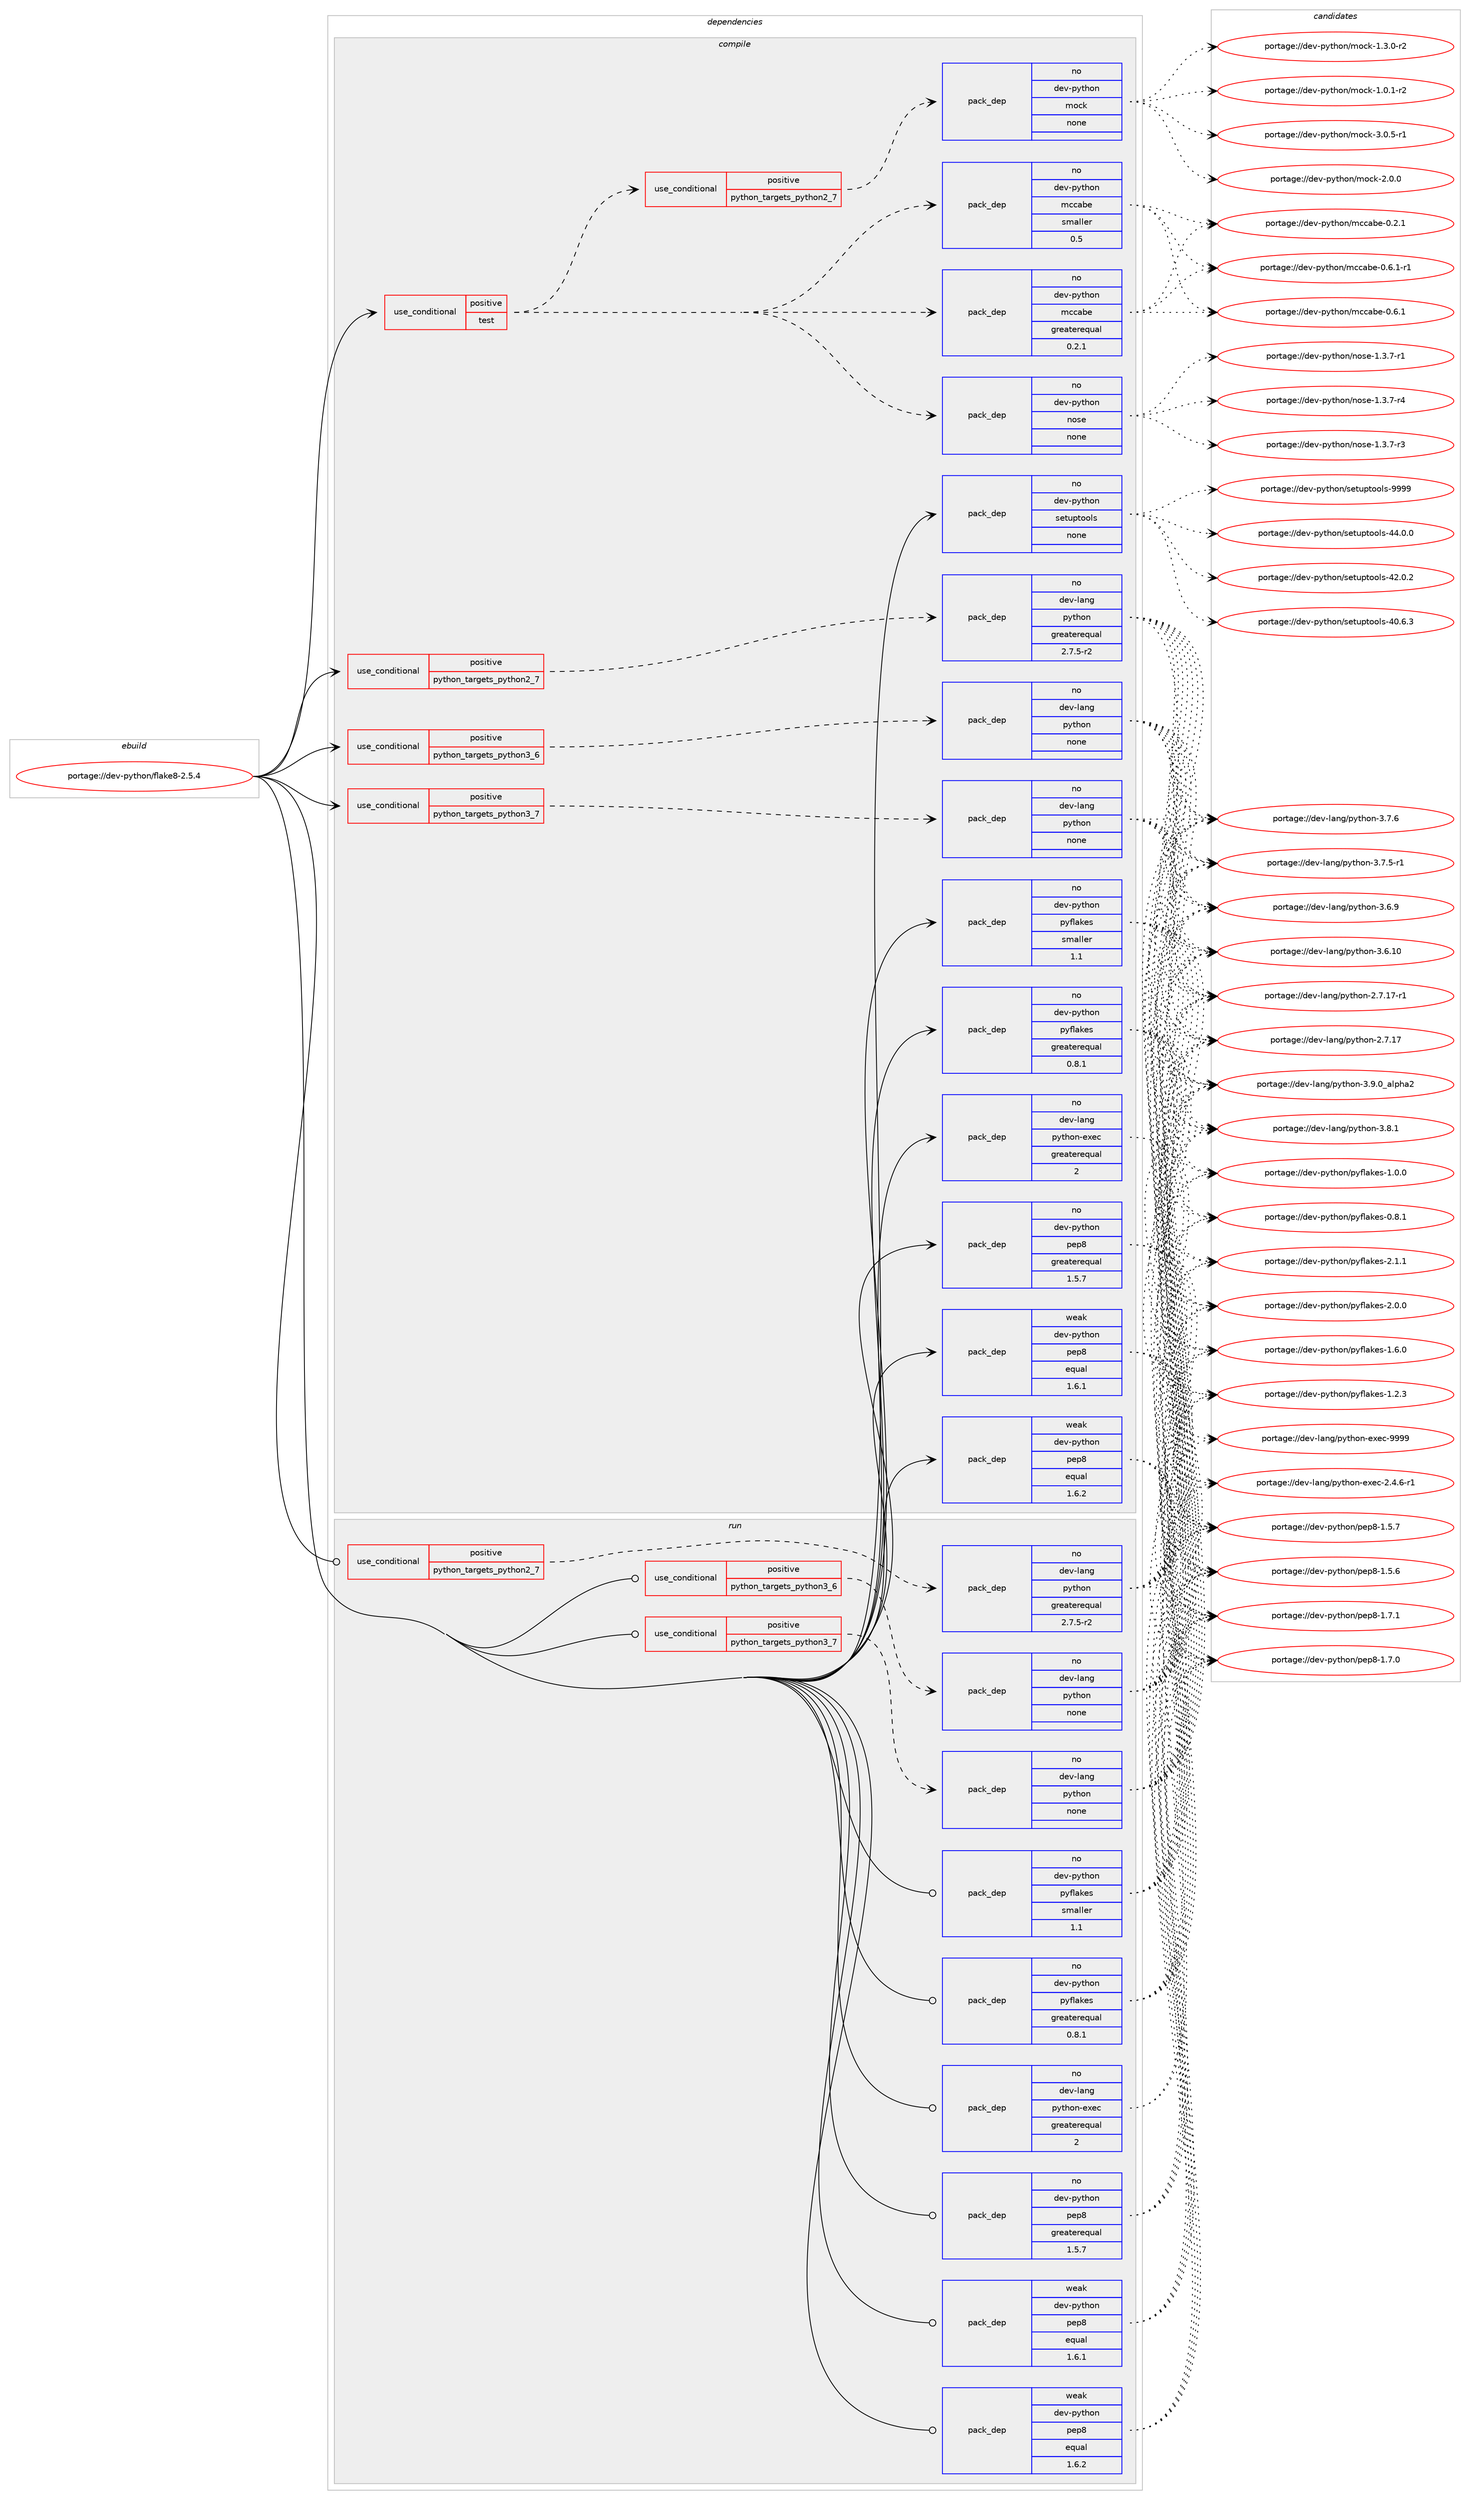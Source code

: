 digraph prolog {

# *************
# Graph options
# *************

newrank=true;
concentrate=true;
compound=true;
graph [rankdir=LR,fontname=Helvetica,fontsize=10,ranksep=1.5];#, ranksep=2.5, nodesep=0.2];
edge  [arrowhead=vee];
node  [fontname=Helvetica,fontsize=10];

# **********
# The ebuild
# **********

subgraph cluster_leftcol {
color=gray;
label=<<i>ebuild</i>>;
id [label="portage://dev-python/flake8-2.5.4", color=red, width=4, href="../dev-python/flake8-2.5.4.svg"];
}

# ****************
# The dependencies
# ****************

subgraph cluster_midcol {
color=gray;
label=<<i>dependencies</i>>;
subgraph cluster_compile {
fillcolor="#eeeeee";
style=filled;
label=<<i>compile</i>>;
subgraph cond116025 {
dependency461411 [label=<<TABLE BORDER="0" CELLBORDER="1" CELLSPACING="0" CELLPADDING="4"><TR><TD ROWSPAN="3" CELLPADDING="10">use_conditional</TD></TR><TR><TD>positive</TD></TR><TR><TD>python_targets_python2_7</TD></TR></TABLE>>, shape=none, color=red];
subgraph pack340396 {
dependency461412 [label=<<TABLE BORDER="0" CELLBORDER="1" CELLSPACING="0" CELLPADDING="4" WIDTH="220"><TR><TD ROWSPAN="6" CELLPADDING="30">pack_dep</TD></TR><TR><TD WIDTH="110">no</TD></TR><TR><TD>dev-lang</TD></TR><TR><TD>python</TD></TR><TR><TD>greaterequal</TD></TR><TR><TD>2.7.5-r2</TD></TR></TABLE>>, shape=none, color=blue];
}
dependency461411:e -> dependency461412:w [weight=20,style="dashed",arrowhead="vee"];
}
id:e -> dependency461411:w [weight=20,style="solid",arrowhead="vee"];
subgraph cond116026 {
dependency461413 [label=<<TABLE BORDER="0" CELLBORDER="1" CELLSPACING="0" CELLPADDING="4"><TR><TD ROWSPAN="3" CELLPADDING="10">use_conditional</TD></TR><TR><TD>positive</TD></TR><TR><TD>python_targets_python3_6</TD></TR></TABLE>>, shape=none, color=red];
subgraph pack340397 {
dependency461414 [label=<<TABLE BORDER="0" CELLBORDER="1" CELLSPACING="0" CELLPADDING="4" WIDTH="220"><TR><TD ROWSPAN="6" CELLPADDING="30">pack_dep</TD></TR><TR><TD WIDTH="110">no</TD></TR><TR><TD>dev-lang</TD></TR><TR><TD>python</TD></TR><TR><TD>none</TD></TR><TR><TD></TD></TR></TABLE>>, shape=none, color=blue];
}
dependency461413:e -> dependency461414:w [weight=20,style="dashed",arrowhead="vee"];
}
id:e -> dependency461413:w [weight=20,style="solid",arrowhead="vee"];
subgraph cond116027 {
dependency461415 [label=<<TABLE BORDER="0" CELLBORDER="1" CELLSPACING="0" CELLPADDING="4"><TR><TD ROWSPAN="3" CELLPADDING="10">use_conditional</TD></TR><TR><TD>positive</TD></TR><TR><TD>python_targets_python3_7</TD></TR></TABLE>>, shape=none, color=red];
subgraph pack340398 {
dependency461416 [label=<<TABLE BORDER="0" CELLBORDER="1" CELLSPACING="0" CELLPADDING="4" WIDTH="220"><TR><TD ROWSPAN="6" CELLPADDING="30">pack_dep</TD></TR><TR><TD WIDTH="110">no</TD></TR><TR><TD>dev-lang</TD></TR><TR><TD>python</TD></TR><TR><TD>none</TD></TR><TR><TD></TD></TR></TABLE>>, shape=none, color=blue];
}
dependency461415:e -> dependency461416:w [weight=20,style="dashed",arrowhead="vee"];
}
id:e -> dependency461415:w [weight=20,style="solid",arrowhead="vee"];
subgraph cond116028 {
dependency461417 [label=<<TABLE BORDER="0" CELLBORDER="1" CELLSPACING="0" CELLPADDING="4"><TR><TD ROWSPAN="3" CELLPADDING="10">use_conditional</TD></TR><TR><TD>positive</TD></TR><TR><TD>test</TD></TR></TABLE>>, shape=none, color=red];
subgraph pack340399 {
dependency461418 [label=<<TABLE BORDER="0" CELLBORDER="1" CELLSPACING="0" CELLPADDING="4" WIDTH="220"><TR><TD ROWSPAN="6" CELLPADDING="30">pack_dep</TD></TR><TR><TD WIDTH="110">no</TD></TR><TR><TD>dev-python</TD></TR><TR><TD>nose</TD></TR><TR><TD>none</TD></TR><TR><TD></TD></TR></TABLE>>, shape=none, color=blue];
}
dependency461417:e -> dependency461418:w [weight=20,style="dashed",arrowhead="vee"];
subgraph cond116029 {
dependency461419 [label=<<TABLE BORDER="0" CELLBORDER="1" CELLSPACING="0" CELLPADDING="4"><TR><TD ROWSPAN="3" CELLPADDING="10">use_conditional</TD></TR><TR><TD>positive</TD></TR><TR><TD>python_targets_python2_7</TD></TR></TABLE>>, shape=none, color=red];
subgraph pack340400 {
dependency461420 [label=<<TABLE BORDER="0" CELLBORDER="1" CELLSPACING="0" CELLPADDING="4" WIDTH="220"><TR><TD ROWSPAN="6" CELLPADDING="30">pack_dep</TD></TR><TR><TD WIDTH="110">no</TD></TR><TR><TD>dev-python</TD></TR><TR><TD>mock</TD></TR><TR><TD>none</TD></TR><TR><TD></TD></TR></TABLE>>, shape=none, color=blue];
}
dependency461419:e -> dependency461420:w [weight=20,style="dashed",arrowhead="vee"];
}
dependency461417:e -> dependency461419:w [weight=20,style="dashed",arrowhead="vee"];
subgraph pack340401 {
dependency461421 [label=<<TABLE BORDER="0" CELLBORDER="1" CELLSPACING="0" CELLPADDING="4" WIDTH="220"><TR><TD ROWSPAN="6" CELLPADDING="30">pack_dep</TD></TR><TR><TD WIDTH="110">no</TD></TR><TR><TD>dev-python</TD></TR><TR><TD>mccabe</TD></TR><TR><TD>greaterequal</TD></TR><TR><TD>0.2.1</TD></TR></TABLE>>, shape=none, color=blue];
}
dependency461417:e -> dependency461421:w [weight=20,style="dashed",arrowhead="vee"];
subgraph pack340402 {
dependency461422 [label=<<TABLE BORDER="0" CELLBORDER="1" CELLSPACING="0" CELLPADDING="4" WIDTH="220"><TR><TD ROWSPAN="6" CELLPADDING="30">pack_dep</TD></TR><TR><TD WIDTH="110">no</TD></TR><TR><TD>dev-python</TD></TR><TR><TD>mccabe</TD></TR><TR><TD>smaller</TD></TR><TR><TD>0.5</TD></TR></TABLE>>, shape=none, color=blue];
}
dependency461417:e -> dependency461422:w [weight=20,style="dashed",arrowhead="vee"];
}
id:e -> dependency461417:w [weight=20,style="solid",arrowhead="vee"];
subgraph pack340403 {
dependency461423 [label=<<TABLE BORDER="0" CELLBORDER="1" CELLSPACING="0" CELLPADDING="4" WIDTH="220"><TR><TD ROWSPAN="6" CELLPADDING="30">pack_dep</TD></TR><TR><TD WIDTH="110">no</TD></TR><TR><TD>dev-lang</TD></TR><TR><TD>python-exec</TD></TR><TR><TD>greaterequal</TD></TR><TR><TD>2</TD></TR></TABLE>>, shape=none, color=blue];
}
id:e -> dependency461423:w [weight=20,style="solid",arrowhead="vee"];
subgraph pack340404 {
dependency461424 [label=<<TABLE BORDER="0" CELLBORDER="1" CELLSPACING="0" CELLPADDING="4" WIDTH="220"><TR><TD ROWSPAN="6" CELLPADDING="30">pack_dep</TD></TR><TR><TD WIDTH="110">no</TD></TR><TR><TD>dev-python</TD></TR><TR><TD>pep8</TD></TR><TR><TD>greaterequal</TD></TR><TR><TD>1.5.7</TD></TR></TABLE>>, shape=none, color=blue];
}
id:e -> dependency461424:w [weight=20,style="solid",arrowhead="vee"];
subgraph pack340405 {
dependency461425 [label=<<TABLE BORDER="0" CELLBORDER="1" CELLSPACING="0" CELLPADDING="4" WIDTH="220"><TR><TD ROWSPAN="6" CELLPADDING="30">pack_dep</TD></TR><TR><TD WIDTH="110">no</TD></TR><TR><TD>dev-python</TD></TR><TR><TD>pyflakes</TD></TR><TR><TD>greaterequal</TD></TR><TR><TD>0.8.1</TD></TR></TABLE>>, shape=none, color=blue];
}
id:e -> dependency461425:w [weight=20,style="solid",arrowhead="vee"];
subgraph pack340406 {
dependency461426 [label=<<TABLE BORDER="0" CELLBORDER="1" CELLSPACING="0" CELLPADDING="4" WIDTH="220"><TR><TD ROWSPAN="6" CELLPADDING="30">pack_dep</TD></TR><TR><TD WIDTH="110">no</TD></TR><TR><TD>dev-python</TD></TR><TR><TD>pyflakes</TD></TR><TR><TD>smaller</TD></TR><TR><TD>1.1</TD></TR></TABLE>>, shape=none, color=blue];
}
id:e -> dependency461426:w [weight=20,style="solid",arrowhead="vee"];
subgraph pack340407 {
dependency461427 [label=<<TABLE BORDER="0" CELLBORDER="1" CELLSPACING="0" CELLPADDING="4" WIDTH="220"><TR><TD ROWSPAN="6" CELLPADDING="30">pack_dep</TD></TR><TR><TD WIDTH="110">no</TD></TR><TR><TD>dev-python</TD></TR><TR><TD>setuptools</TD></TR><TR><TD>none</TD></TR><TR><TD></TD></TR></TABLE>>, shape=none, color=blue];
}
id:e -> dependency461427:w [weight=20,style="solid",arrowhead="vee"];
subgraph pack340408 {
dependency461428 [label=<<TABLE BORDER="0" CELLBORDER="1" CELLSPACING="0" CELLPADDING="4" WIDTH="220"><TR><TD ROWSPAN="6" CELLPADDING="30">pack_dep</TD></TR><TR><TD WIDTH="110">weak</TD></TR><TR><TD>dev-python</TD></TR><TR><TD>pep8</TD></TR><TR><TD>equal</TD></TR><TR><TD>1.6.1</TD></TR></TABLE>>, shape=none, color=blue];
}
id:e -> dependency461428:w [weight=20,style="solid",arrowhead="vee"];
subgraph pack340409 {
dependency461429 [label=<<TABLE BORDER="0" CELLBORDER="1" CELLSPACING="0" CELLPADDING="4" WIDTH="220"><TR><TD ROWSPAN="6" CELLPADDING="30">pack_dep</TD></TR><TR><TD WIDTH="110">weak</TD></TR><TR><TD>dev-python</TD></TR><TR><TD>pep8</TD></TR><TR><TD>equal</TD></TR><TR><TD>1.6.2</TD></TR></TABLE>>, shape=none, color=blue];
}
id:e -> dependency461429:w [weight=20,style="solid",arrowhead="vee"];
}
subgraph cluster_compileandrun {
fillcolor="#eeeeee";
style=filled;
label=<<i>compile and run</i>>;
}
subgraph cluster_run {
fillcolor="#eeeeee";
style=filled;
label=<<i>run</i>>;
subgraph cond116030 {
dependency461430 [label=<<TABLE BORDER="0" CELLBORDER="1" CELLSPACING="0" CELLPADDING="4"><TR><TD ROWSPAN="3" CELLPADDING="10">use_conditional</TD></TR><TR><TD>positive</TD></TR><TR><TD>python_targets_python2_7</TD></TR></TABLE>>, shape=none, color=red];
subgraph pack340410 {
dependency461431 [label=<<TABLE BORDER="0" CELLBORDER="1" CELLSPACING="0" CELLPADDING="4" WIDTH="220"><TR><TD ROWSPAN="6" CELLPADDING="30">pack_dep</TD></TR><TR><TD WIDTH="110">no</TD></TR><TR><TD>dev-lang</TD></TR><TR><TD>python</TD></TR><TR><TD>greaterequal</TD></TR><TR><TD>2.7.5-r2</TD></TR></TABLE>>, shape=none, color=blue];
}
dependency461430:e -> dependency461431:w [weight=20,style="dashed",arrowhead="vee"];
}
id:e -> dependency461430:w [weight=20,style="solid",arrowhead="odot"];
subgraph cond116031 {
dependency461432 [label=<<TABLE BORDER="0" CELLBORDER="1" CELLSPACING="0" CELLPADDING="4"><TR><TD ROWSPAN="3" CELLPADDING="10">use_conditional</TD></TR><TR><TD>positive</TD></TR><TR><TD>python_targets_python3_6</TD></TR></TABLE>>, shape=none, color=red];
subgraph pack340411 {
dependency461433 [label=<<TABLE BORDER="0" CELLBORDER="1" CELLSPACING="0" CELLPADDING="4" WIDTH="220"><TR><TD ROWSPAN="6" CELLPADDING="30">pack_dep</TD></TR><TR><TD WIDTH="110">no</TD></TR><TR><TD>dev-lang</TD></TR><TR><TD>python</TD></TR><TR><TD>none</TD></TR><TR><TD></TD></TR></TABLE>>, shape=none, color=blue];
}
dependency461432:e -> dependency461433:w [weight=20,style="dashed",arrowhead="vee"];
}
id:e -> dependency461432:w [weight=20,style="solid",arrowhead="odot"];
subgraph cond116032 {
dependency461434 [label=<<TABLE BORDER="0" CELLBORDER="1" CELLSPACING="0" CELLPADDING="4"><TR><TD ROWSPAN="3" CELLPADDING="10">use_conditional</TD></TR><TR><TD>positive</TD></TR><TR><TD>python_targets_python3_7</TD></TR></TABLE>>, shape=none, color=red];
subgraph pack340412 {
dependency461435 [label=<<TABLE BORDER="0" CELLBORDER="1" CELLSPACING="0" CELLPADDING="4" WIDTH="220"><TR><TD ROWSPAN="6" CELLPADDING="30">pack_dep</TD></TR><TR><TD WIDTH="110">no</TD></TR><TR><TD>dev-lang</TD></TR><TR><TD>python</TD></TR><TR><TD>none</TD></TR><TR><TD></TD></TR></TABLE>>, shape=none, color=blue];
}
dependency461434:e -> dependency461435:w [weight=20,style="dashed",arrowhead="vee"];
}
id:e -> dependency461434:w [weight=20,style="solid",arrowhead="odot"];
subgraph pack340413 {
dependency461436 [label=<<TABLE BORDER="0" CELLBORDER="1" CELLSPACING="0" CELLPADDING="4" WIDTH="220"><TR><TD ROWSPAN="6" CELLPADDING="30">pack_dep</TD></TR><TR><TD WIDTH="110">no</TD></TR><TR><TD>dev-lang</TD></TR><TR><TD>python-exec</TD></TR><TR><TD>greaterequal</TD></TR><TR><TD>2</TD></TR></TABLE>>, shape=none, color=blue];
}
id:e -> dependency461436:w [weight=20,style="solid",arrowhead="odot"];
subgraph pack340414 {
dependency461437 [label=<<TABLE BORDER="0" CELLBORDER="1" CELLSPACING="0" CELLPADDING="4" WIDTH="220"><TR><TD ROWSPAN="6" CELLPADDING="30">pack_dep</TD></TR><TR><TD WIDTH="110">no</TD></TR><TR><TD>dev-python</TD></TR><TR><TD>pep8</TD></TR><TR><TD>greaterequal</TD></TR><TR><TD>1.5.7</TD></TR></TABLE>>, shape=none, color=blue];
}
id:e -> dependency461437:w [weight=20,style="solid",arrowhead="odot"];
subgraph pack340415 {
dependency461438 [label=<<TABLE BORDER="0" CELLBORDER="1" CELLSPACING="0" CELLPADDING="4" WIDTH="220"><TR><TD ROWSPAN="6" CELLPADDING="30">pack_dep</TD></TR><TR><TD WIDTH="110">no</TD></TR><TR><TD>dev-python</TD></TR><TR><TD>pyflakes</TD></TR><TR><TD>greaterequal</TD></TR><TR><TD>0.8.1</TD></TR></TABLE>>, shape=none, color=blue];
}
id:e -> dependency461438:w [weight=20,style="solid",arrowhead="odot"];
subgraph pack340416 {
dependency461439 [label=<<TABLE BORDER="0" CELLBORDER="1" CELLSPACING="0" CELLPADDING="4" WIDTH="220"><TR><TD ROWSPAN="6" CELLPADDING="30">pack_dep</TD></TR><TR><TD WIDTH="110">no</TD></TR><TR><TD>dev-python</TD></TR><TR><TD>pyflakes</TD></TR><TR><TD>smaller</TD></TR><TR><TD>1.1</TD></TR></TABLE>>, shape=none, color=blue];
}
id:e -> dependency461439:w [weight=20,style="solid",arrowhead="odot"];
subgraph pack340417 {
dependency461440 [label=<<TABLE BORDER="0" CELLBORDER="1" CELLSPACING="0" CELLPADDING="4" WIDTH="220"><TR><TD ROWSPAN="6" CELLPADDING="30">pack_dep</TD></TR><TR><TD WIDTH="110">weak</TD></TR><TR><TD>dev-python</TD></TR><TR><TD>pep8</TD></TR><TR><TD>equal</TD></TR><TR><TD>1.6.1</TD></TR></TABLE>>, shape=none, color=blue];
}
id:e -> dependency461440:w [weight=20,style="solid",arrowhead="odot"];
subgraph pack340418 {
dependency461441 [label=<<TABLE BORDER="0" CELLBORDER="1" CELLSPACING="0" CELLPADDING="4" WIDTH="220"><TR><TD ROWSPAN="6" CELLPADDING="30">pack_dep</TD></TR><TR><TD WIDTH="110">weak</TD></TR><TR><TD>dev-python</TD></TR><TR><TD>pep8</TD></TR><TR><TD>equal</TD></TR><TR><TD>1.6.2</TD></TR></TABLE>>, shape=none, color=blue];
}
id:e -> dependency461441:w [weight=20,style="solid",arrowhead="odot"];
}
}

# **************
# The candidates
# **************

subgraph cluster_choices {
rank=same;
color=gray;
label=<<i>candidates</i>>;

subgraph choice340396 {
color=black;
nodesep=1;
choice10010111845108971101034711212111610411111045514657464895971081121049750 [label="portage://dev-lang/python-3.9.0_alpha2", color=red, width=4,href="../dev-lang/python-3.9.0_alpha2.svg"];
choice100101118451089711010347112121116104111110455146564649 [label="portage://dev-lang/python-3.8.1", color=red, width=4,href="../dev-lang/python-3.8.1.svg"];
choice100101118451089711010347112121116104111110455146554654 [label="portage://dev-lang/python-3.7.6", color=red, width=4,href="../dev-lang/python-3.7.6.svg"];
choice1001011184510897110103471121211161041111104551465546534511449 [label="portage://dev-lang/python-3.7.5-r1", color=red, width=4,href="../dev-lang/python-3.7.5-r1.svg"];
choice100101118451089711010347112121116104111110455146544657 [label="portage://dev-lang/python-3.6.9", color=red, width=4,href="../dev-lang/python-3.6.9.svg"];
choice10010111845108971101034711212111610411111045514654464948 [label="portage://dev-lang/python-3.6.10", color=red, width=4,href="../dev-lang/python-3.6.10.svg"];
choice100101118451089711010347112121116104111110455046554649554511449 [label="portage://dev-lang/python-2.7.17-r1", color=red, width=4,href="../dev-lang/python-2.7.17-r1.svg"];
choice10010111845108971101034711212111610411111045504655464955 [label="portage://dev-lang/python-2.7.17", color=red, width=4,href="../dev-lang/python-2.7.17.svg"];
dependency461412:e -> choice10010111845108971101034711212111610411111045514657464895971081121049750:w [style=dotted,weight="100"];
dependency461412:e -> choice100101118451089711010347112121116104111110455146564649:w [style=dotted,weight="100"];
dependency461412:e -> choice100101118451089711010347112121116104111110455146554654:w [style=dotted,weight="100"];
dependency461412:e -> choice1001011184510897110103471121211161041111104551465546534511449:w [style=dotted,weight="100"];
dependency461412:e -> choice100101118451089711010347112121116104111110455146544657:w [style=dotted,weight="100"];
dependency461412:e -> choice10010111845108971101034711212111610411111045514654464948:w [style=dotted,weight="100"];
dependency461412:e -> choice100101118451089711010347112121116104111110455046554649554511449:w [style=dotted,weight="100"];
dependency461412:e -> choice10010111845108971101034711212111610411111045504655464955:w [style=dotted,weight="100"];
}
subgraph choice340397 {
color=black;
nodesep=1;
choice10010111845108971101034711212111610411111045514657464895971081121049750 [label="portage://dev-lang/python-3.9.0_alpha2", color=red, width=4,href="../dev-lang/python-3.9.0_alpha2.svg"];
choice100101118451089711010347112121116104111110455146564649 [label="portage://dev-lang/python-3.8.1", color=red, width=4,href="../dev-lang/python-3.8.1.svg"];
choice100101118451089711010347112121116104111110455146554654 [label="portage://dev-lang/python-3.7.6", color=red, width=4,href="../dev-lang/python-3.7.6.svg"];
choice1001011184510897110103471121211161041111104551465546534511449 [label="portage://dev-lang/python-3.7.5-r1", color=red, width=4,href="../dev-lang/python-3.7.5-r1.svg"];
choice100101118451089711010347112121116104111110455146544657 [label="portage://dev-lang/python-3.6.9", color=red, width=4,href="../dev-lang/python-3.6.9.svg"];
choice10010111845108971101034711212111610411111045514654464948 [label="portage://dev-lang/python-3.6.10", color=red, width=4,href="../dev-lang/python-3.6.10.svg"];
choice100101118451089711010347112121116104111110455046554649554511449 [label="portage://dev-lang/python-2.7.17-r1", color=red, width=4,href="../dev-lang/python-2.7.17-r1.svg"];
choice10010111845108971101034711212111610411111045504655464955 [label="portage://dev-lang/python-2.7.17", color=red, width=4,href="../dev-lang/python-2.7.17.svg"];
dependency461414:e -> choice10010111845108971101034711212111610411111045514657464895971081121049750:w [style=dotted,weight="100"];
dependency461414:e -> choice100101118451089711010347112121116104111110455146564649:w [style=dotted,weight="100"];
dependency461414:e -> choice100101118451089711010347112121116104111110455146554654:w [style=dotted,weight="100"];
dependency461414:e -> choice1001011184510897110103471121211161041111104551465546534511449:w [style=dotted,weight="100"];
dependency461414:e -> choice100101118451089711010347112121116104111110455146544657:w [style=dotted,weight="100"];
dependency461414:e -> choice10010111845108971101034711212111610411111045514654464948:w [style=dotted,weight="100"];
dependency461414:e -> choice100101118451089711010347112121116104111110455046554649554511449:w [style=dotted,weight="100"];
dependency461414:e -> choice10010111845108971101034711212111610411111045504655464955:w [style=dotted,weight="100"];
}
subgraph choice340398 {
color=black;
nodesep=1;
choice10010111845108971101034711212111610411111045514657464895971081121049750 [label="portage://dev-lang/python-3.9.0_alpha2", color=red, width=4,href="../dev-lang/python-3.9.0_alpha2.svg"];
choice100101118451089711010347112121116104111110455146564649 [label="portage://dev-lang/python-3.8.1", color=red, width=4,href="../dev-lang/python-3.8.1.svg"];
choice100101118451089711010347112121116104111110455146554654 [label="portage://dev-lang/python-3.7.6", color=red, width=4,href="../dev-lang/python-3.7.6.svg"];
choice1001011184510897110103471121211161041111104551465546534511449 [label="portage://dev-lang/python-3.7.5-r1", color=red, width=4,href="../dev-lang/python-3.7.5-r1.svg"];
choice100101118451089711010347112121116104111110455146544657 [label="portage://dev-lang/python-3.6.9", color=red, width=4,href="../dev-lang/python-3.6.9.svg"];
choice10010111845108971101034711212111610411111045514654464948 [label="portage://dev-lang/python-3.6.10", color=red, width=4,href="../dev-lang/python-3.6.10.svg"];
choice100101118451089711010347112121116104111110455046554649554511449 [label="portage://dev-lang/python-2.7.17-r1", color=red, width=4,href="../dev-lang/python-2.7.17-r1.svg"];
choice10010111845108971101034711212111610411111045504655464955 [label="portage://dev-lang/python-2.7.17", color=red, width=4,href="../dev-lang/python-2.7.17.svg"];
dependency461416:e -> choice10010111845108971101034711212111610411111045514657464895971081121049750:w [style=dotted,weight="100"];
dependency461416:e -> choice100101118451089711010347112121116104111110455146564649:w [style=dotted,weight="100"];
dependency461416:e -> choice100101118451089711010347112121116104111110455146554654:w [style=dotted,weight="100"];
dependency461416:e -> choice1001011184510897110103471121211161041111104551465546534511449:w [style=dotted,weight="100"];
dependency461416:e -> choice100101118451089711010347112121116104111110455146544657:w [style=dotted,weight="100"];
dependency461416:e -> choice10010111845108971101034711212111610411111045514654464948:w [style=dotted,weight="100"];
dependency461416:e -> choice100101118451089711010347112121116104111110455046554649554511449:w [style=dotted,weight="100"];
dependency461416:e -> choice10010111845108971101034711212111610411111045504655464955:w [style=dotted,weight="100"];
}
subgraph choice340399 {
color=black;
nodesep=1;
choice10010111845112121116104111110471101111151014549465146554511452 [label="portage://dev-python/nose-1.3.7-r4", color=red, width=4,href="../dev-python/nose-1.3.7-r4.svg"];
choice10010111845112121116104111110471101111151014549465146554511451 [label="portage://dev-python/nose-1.3.7-r3", color=red, width=4,href="../dev-python/nose-1.3.7-r3.svg"];
choice10010111845112121116104111110471101111151014549465146554511449 [label="portage://dev-python/nose-1.3.7-r1", color=red, width=4,href="../dev-python/nose-1.3.7-r1.svg"];
dependency461418:e -> choice10010111845112121116104111110471101111151014549465146554511452:w [style=dotted,weight="100"];
dependency461418:e -> choice10010111845112121116104111110471101111151014549465146554511451:w [style=dotted,weight="100"];
dependency461418:e -> choice10010111845112121116104111110471101111151014549465146554511449:w [style=dotted,weight="100"];
}
subgraph choice340400 {
color=black;
nodesep=1;
choice1001011184511212111610411111047109111991074551464846534511449 [label="portage://dev-python/mock-3.0.5-r1", color=red, width=4,href="../dev-python/mock-3.0.5-r1.svg"];
choice100101118451121211161041111104710911199107455046484648 [label="portage://dev-python/mock-2.0.0", color=red, width=4,href="../dev-python/mock-2.0.0.svg"];
choice1001011184511212111610411111047109111991074549465146484511450 [label="portage://dev-python/mock-1.3.0-r2", color=red, width=4,href="../dev-python/mock-1.3.0-r2.svg"];
choice1001011184511212111610411111047109111991074549464846494511450 [label="portage://dev-python/mock-1.0.1-r2", color=red, width=4,href="../dev-python/mock-1.0.1-r2.svg"];
dependency461420:e -> choice1001011184511212111610411111047109111991074551464846534511449:w [style=dotted,weight="100"];
dependency461420:e -> choice100101118451121211161041111104710911199107455046484648:w [style=dotted,weight="100"];
dependency461420:e -> choice1001011184511212111610411111047109111991074549465146484511450:w [style=dotted,weight="100"];
dependency461420:e -> choice1001011184511212111610411111047109111991074549464846494511450:w [style=dotted,weight="100"];
}
subgraph choice340401 {
color=black;
nodesep=1;
choice1001011184511212111610411111047109999997981014548465446494511449 [label="portage://dev-python/mccabe-0.6.1-r1", color=red, width=4,href="../dev-python/mccabe-0.6.1-r1.svg"];
choice100101118451121211161041111104710999999798101454846544649 [label="portage://dev-python/mccabe-0.6.1", color=red, width=4,href="../dev-python/mccabe-0.6.1.svg"];
choice100101118451121211161041111104710999999798101454846504649 [label="portage://dev-python/mccabe-0.2.1", color=red, width=4,href="../dev-python/mccabe-0.2.1.svg"];
dependency461421:e -> choice1001011184511212111610411111047109999997981014548465446494511449:w [style=dotted,weight="100"];
dependency461421:e -> choice100101118451121211161041111104710999999798101454846544649:w [style=dotted,weight="100"];
dependency461421:e -> choice100101118451121211161041111104710999999798101454846504649:w [style=dotted,weight="100"];
}
subgraph choice340402 {
color=black;
nodesep=1;
choice1001011184511212111610411111047109999997981014548465446494511449 [label="portage://dev-python/mccabe-0.6.1-r1", color=red, width=4,href="../dev-python/mccabe-0.6.1-r1.svg"];
choice100101118451121211161041111104710999999798101454846544649 [label="portage://dev-python/mccabe-0.6.1", color=red, width=4,href="../dev-python/mccabe-0.6.1.svg"];
choice100101118451121211161041111104710999999798101454846504649 [label="portage://dev-python/mccabe-0.2.1", color=red, width=4,href="../dev-python/mccabe-0.2.1.svg"];
dependency461422:e -> choice1001011184511212111610411111047109999997981014548465446494511449:w [style=dotted,weight="100"];
dependency461422:e -> choice100101118451121211161041111104710999999798101454846544649:w [style=dotted,weight="100"];
dependency461422:e -> choice100101118451121211161041111104710999999798101454846504649:w [style=dotted,weight="100"];
}
subgraph choice340403 {
color=black;
nodesep=1;
choice10010111845108971101034711212111610411111045101120101994557575757 [label="portage://dev-lang/python-exec-9999", color=red, width=4,href="../dev-lang/python-exec-9999.svg"];
choice10010111845108971101034711212111610411111045101120101994550465246544511449 [label="portage://dev-lang/python-exec-2.4.6-r1", color=red, width=4,href="../dev-lang/python-exec-2.4.6-r1.svg"];
dependency461423:e -> choice10010111845108971101034711212111610411111045101120101994557575757:w [style=dotted,weight="100"];
dependency461423:e -> choice10010111845108971101034711212111610411111045101120101994550465246544511449:w [style=dotted,weight="100"];
}
subgraph choice340404 {
color=black;
nodesep=1;
choice100101118451121211161041111104711210111256454946554649 [label="portage://dev-python/pep8-1.7.1", color=red, width=4,href="../dev-python/pep8-1.7.1.svg"];
choice100101118451121211161041111104711210111256454946554648 [label="portage://dev-python/pep8-1.7.0", color=red, width=4,href="../dev-python/pep8-1.7.0.svg"];
choice100101118451121211161041111104711210111256454946534655 [label="portage://dev-python/pep8-1.5.7", color=red, width=4,href="../dev-python/pep8-1.5.7.svg"];
choice100101118451121211161041111104711210111256454946534654 [label="portage://dev-python/pep8-1.5.6", color=red, width=4,href="../dev-python/pep8-1.5.6.svg"];
dependency461424:e -> choice100101118451121211161041111104711210111256454946554649:w [style=dotted,weight="100"];
dependency461424:e -> choice100101118451121211161041111104711210111256454946554648:w [style=dotted,weight="100"];
dependency461424:e -> choice100101118451121211161041111104711210111256454946534655:w [style=dotted,weight="100"];
dependency461424:e -> choice100101118451121211161041111104711210111256454946534654:w [style=dotted,weight="100"];
}
subgraph choice340405 {
color=black;
nodesep=1;
choice100101118451121211161041111104711212110210897107101115455046494649 [label="portage://dev-python/pyflakes-2.1.1", color=red, width=4,href="../dev-python/pyflakes-2.1.1.svg"];
choice100101118451121211161041111104711212110210897107101115455046484648 [label="portage://dev-python/pyflakes-2.0.0", color=red, width=4,href="../dev-python/pyflakes-2.0.0.svg"];
choice100101118451121211161041111104711212110210897107101115454946544648 [label="portage://dev-python/pyflakes-1.6.0", color=red, width=4,href="../dev-python/pyflakes-1.6.0.svg"];
choice100101118451121211161041111104711212110210897107101115454946504651 [label="portage://dev-python/pyflakes-1.2.3", color=red, width=4,href="../dev-python/pyflakes-1.2.3.svg"];
choice100101118451121211161041111104711212110210897107101115454946484648 [label="portage://dev-python/pyflakes-1.0.0", color=red, width=4,href="../dev-python/pyflakes-1.0.0.svg"];
choice100101118451121211161041111104711212110210897107101115454846564649 [label="portage://dev-python/pyflakes-0.8.1", color=red, width=4,href="../dev-python/pyflakes-0.8.1.svg"];
dependency461425:e -> choice100101118451121211161041111104711212110210897107101115455046494649:w [style=dotted,weight="100"];
dependency461425:e -> choice100101118451121211161041111104711212110210897107101115455046484648:w [style=dotted,weight="100"];
dependency461425:e -> choice100101118451121211161041111104711212110210897107101115454946544648:w [style=dotted,weight="100"];
dependency461425:e -> choice100101118451121211161041111104711212110210897107101115454946504651:w [style=dotted,weight="100"];
dependency461425:e -> choice100101118451121211161041111104711212110210897107101115454946484648:w [style=dotted,weight="100"];
dependency461425:e -> choice100101118451121211161041111104711212110210897107101115454846564649:w [style=dotted,weight="100"];
}
subgraph choice340406 {
color=black;
nodesep=1;
choice100101118451121211161041111104711212110210897107101115455046494649 [label="portage://dev-python/pyflakes-2.1.1", color=red, width=4,href="../dev-python/pyflakes-2.1.1.svg"];
choice100101118451121211161041111104711212110210897107101115455046484648 [label="portage://dev-python/pyflakes-2.0.0", color=red, width=4,href="../dev-python/pyflakes-2.0.0.svg"];
choice100101118451121211161041111104711212110210897107101115454946544648 [label="portage://dev-python/pyflakes-1.6.0", color=red, width=4,href="../dev-python/pyflakes-1.6.0.svg"];
choice100101118451121211161041111104711212110210897107101115454946504651 [label="portage://dev-python/pyflakes-1.2.3", color=red, width=4,href="../dev-python/pyflakes-1.2.3.svg"];
choice100101118451121211161041111104711212110210897107101115454946484648 [label="portage://dev-python/pyflakes-1.0.0", color=red, width=4,href="../dev-python/pyflakes-1.0.0.svg"];
choice100101118451121211161041111104711212110210897107101115454846564649 [label="portage://dev-python/pyflakes-0.8.1", color=red, width=4,href="../dev-python/pyflakes-0.8.1.svg"];
dependency461426:e -> choice100101118451121211161041111104711212110210897107101115455046494649:w [style=dotted,weight="100"];
dependency461426:e -> choice100101118451121211161041111104711212110210897107101115455046484648:w [style=dotted,weight="100"];
dependency461426:e -> choice100101118451121211161041111104711212110210897107101115454946544648:w [style=dotted,weight="100"];
dependency461426:e -> choice100101118451121211161041111104711212110210897107101115454946504651:w [style=dotted,weight="100"];
dependency461426:e -> choice100101118451121211161041111104711212110210897107101115454946484648:w [style=dotted,weight="100"];
dependency461426:e -> choice100101118451121211161041111104711212110210897107101115454846564649:w [style=dotted,weight="100"];
}
subgraph choice340407 {
color=black;
nodesep=1;
choice10010111845112121116104111110471151011161171121161111111081154557575757 [label="portage://dev-python/setuptools-9999", color=red, width=4,href="../dev-python/setuptools-9999.svg"];
choice100101118451121211161041111104711510111611711211611111110811545525246484648 [label="portage://dev-python/setuptools-44.0.0", color=red, width=4,href="../dev-python/setuptools-44.0.0.svg"];
choice100101118451121211161041111104711510111611711211611111110811545525046484650 [label="portage://dev-python/setuptools-42.0.2", color=red, width=4,href="../dev-python/setuptools-42.0.2.svg"];
choice100101118451121211161041111104711510111611711211611111110811545524846544651 [label="portage://dev-python/setuptools-40.6.3", color=red, width=4,href="../dev-python/setuptools-40.6.3.svg"];
dependency461427:e -> choice10010111845112121116104111110471151011161171121161111111081154557575757:w [style=dotted,weight="100"];
dependency461427:e -> choice100101118451121211161041111104711510111611711211611111110811545525246484648:w [style=dotted,weight="100"];
dependency461427:e -> choice100101118451121211161041111104711510111611711211611111110811545525046484650:w [style=dotted,weight="100"];
dependency461427:e -> choice100101118451121211161041111104711510111611711211611111110811545524846544651:w [style=dotted,weight="100"];
}
subgraph choice340408 {
color=black;
nodesep=1;
choice100101118451121211161041111104711210111256454946554649 [label="portage://dev-python/pep8-1.7.1", color=red, width=4,href="../dev-python/pep8-1.7.1.svg"];
choice100101118451121211161041111104711210111256454946554648 [label="portage://dev-python/pep8-1.7.0", color=red, width=4,href="../dev-python/pep8-1.7.0.svg"];
choice100101118451121211161041111104711210111256454946534655 [label="portage://dev-python/pep8-1.5.7", color=red, width=4,href="../dev-python/pep8-1.5.7.svg"];
choice100101118451121211161041111104711210111256454946534654 [label="portage://dev-python/pep8-1.5.6", color=red, width=4,href="../dev-python/pep8-1.5.6.svg"];
dependency461428:e -> choice100101118451121211161041111104711210111256454946554649:w [style=dotted,weight="100"];
dependency461428:e -> choice100101118451121211161041111104711210111256454946554648:w [style=dotted,weight="100"];
dependency461428:e -> choice100101118451121211161041111104711210111256454946534655:w [style=dotted,weight="100"];
dependency461428:e -> choice100101118451121211161041111104711210111256454946534654:w [style=dotted,weight="100"];
}
subgraph choice340409 {
color=black;
nodesep=1;
choice100101118451121211161041111104711210111256454946554649 [label="portage://dev-python/pep8-1.7.1", color=red, width=4,href="../dev-python/pep8-1.7.1.svg"];
choice100101118451121211161041111104711210111256454946554648 [label="portage://dev-python/pep8-1.7.0", color=red, width=4,href="../dev-python/pep8-1.7.0.svg"];
choice100101118451121211161041111104711210111256454946534655 [label="portage://dev-python/pep8-1.5.7", color=red, width=4,href="../dev-python/pep8-1.5.7.svg"];
choice100101118451121211161041111104711210111256454946534654 [label="portage://dev-python/pep8-1.5.6", color=red, width=4,href="../dev-python/pep8-1.5.6.svg"];
dependency461429:e -> choice100101118451121211161041111104711210111256454946554649:w [style=dotted,weight="100"];
dependency461429:e -> choice100101118451121211161041111104711210111256454946554648:w [style=dotted,weight="100"];
dependency461429:e -> choice100101118451121211161041111104711210111256454946534655:w [style=dotted,weight="100"];
dependency461429:e -> choice100101118451121211161041111104711210111256454946534654:w [style=dotted,weight="100"];
}
subgraph choice340410 {
color=black;
nodesep=1;
choice10010111845108971101034711212111610411111045514657464895971081121049750 [label="portage://dev-lang/python-3.9.0_alpha2", color=red, width=4,href="../dev-lang/python-3.9.0_alpha2.svg"];
choice100101118451089711010347112121116104111110455146564649 [label="portage://dev-lang/python-3.8.1", color=red, width=4,href="../dev-lang/python-3.8.1.svg"];
choice100101118451089711010347112121116104111110455146554654 [label="portage://dev-lang/python-3.7.6", color=red, width=4,href="../dev-lang/python-3.7.6.svg"];
choice1001011184510897110103471121211161041111104551465546534511449 [label="portage://dev-lang/python-3.7.5-r1", color=red, width=4,href="../dev-lang/python-3.7.5-r1.svg"];
choice100101118451089711010347112121116104111110455146544657 [label="portage://dev-lang/python-3.6.9", color=red, width=4,href="../dev-lang/python-3.6.9.svg"];
choice10010111845108971101034711212111610411111045514654464948 [label="portage://dev-lang/python-3.6.10", color=red, width=4,href="../dev-lang/python-3.6.10.svg"];
choice100101118451089711010347112121116104111110455046554649554511449 [label="portage://dev-lang/python-2.7.17-r1", color=red, width=4,href="../dev-lang/python-2.7.17-r1.svg"];
choice10010111845108971101034711212111610411111045504655464955 [label="portage://dev-lang/python-2.7.17", color=red, width=4,href="../dev-lang/python-2.7.17.svg"];
dependency461431:e -> choice10010111845108971101034711212111610411111045514657464895971081121049750:w [style=dotted,weight="100"];
dependency461431:e -> choice100101118451089711010347112121116104111110455146564649:w [style=dotted,weight="100"];
dependency461431:e -> choice100101118451089711010347112121116104111110455146554654:w [style=dotted,weight="100"];
dependency461431:e -> choice1001011184510897110103471121211161041111104551465546534511449:w [style=dotted,weight="100"];
dependency461431:e -> choice100101118451089711010347112121116104111110455146544657:w [style=dotted,weight="100"];
dependency461431:e -> choice10010111845108971101034711212111610411111045514654464948:w [style=dotted,weight="100"];
dependency461431:e -> choice100101118451089711010347112121116104111110455046554649554511449:w [style=dotted,weight="100"];
dependency461431:e -> choice10010111845108971101034711212111610411111045504655464955:w [style=dotted,weight="100"];
}
subgraph choice340411 {
color=black;
nodesep=1;
choice10010111845108971101034711212111610411111045514657464895971081121049750 [label="portage://dev-lang/python-3.9.0_alpha2", color=red, width=4,href="../dev-lang/python-3.9.0_alpha2.svg"];
choice100101118451089711010347112121116104111110455146564649 [label="portage://dev-lang/python-3.8.1", color=red, width=4,href="../dev-lang/python-3.8.1.svg"];
choice100101118451089711010347112121116104111110455146554654 [label="portage://dev-lang/python-3.7.6", color=red, width=4,href="../dev-lang/python-3.7.6.svg"];
choice1001011184510897110103471121211161041111104551465546534511449 [label="portage://dev-lang/python-3.7.5-r1", color=red, width=4,href="../dev-lang/python-3.7.5-r1.svg"];
choice100101118451089711010347112121116104111110455146544657 [label="portage://dev-lang/python-3.6.9", color=red, width=4,href="../dev-lang/python-3.6.9.svg"];
choice10010111845108971101034711212111610411111045514654464948 [label="portage://dev-lang/python-3.6.10", color=red, width=4,href="../dev-lang/python-3.6.10.svg"];
choice100101118451089711010347112121116104111110455046554649554511449 [label="portage://dev-lang/python-2.7.17-r1", color=red, width=4,href="../dev-lang/python-2.7.17-r1.svg"];
choice10010111845108971101034711212111610411111045504655464955 [label="portage://dev-lang/python-2.7.17", color=red, width=4,href="../dev-lang/python-2.7.17.svg"];
dependency461433:e -> choice10010111845108971101034711212111610411111045514657464895971081121049750:w [style=dotted,weight="100"];
dependency461433:e -> choice100101118451089711010347112121116104111110455146564649:w [style=dotted,weight="100"];
dependency461433:e -> choice100101118451089711010347112121116104111110455146554654:w [style=dotted,weight="100"];
dependency461433:e -> choice1001011184510897110103471121211161041111104551465546534511449:w [style=dotted,weight="100"];
dependency461433:e -> choice100101118451089711010347112121116104111110455146544657:w [style=dotted,weight="100"];
dependency461433:e -> choice10010111845108971101034711212111610411111045514654464948:w [style=dotted,weight="100"];
dependency461433:e -> choice100101118451089711010347112121116104111110455046554649554511449:w [style=dotted,weight="100"];
dependency461433:e -> choice10010111845108971101034711212111610411111045504655464955:w [style=dotted,weight="100"];
}
subgraph choice340412 {
color=black;
nodesep=1;
choice10010111845108971101034711212111610411111045514657464895971081121049750 [label="portage://dev-lang/python-3.9.0_alpha2", color=red, width=4,href="../dev-lang/python-3.9.0_alpha2.svg"];
choice100101118451089711010347112121116104111110455146564649 [label="portage://dev-lang/python-3.8.1", color=red, width=4,href="../dev-lang/python-3.8.1.svg"];
choice100101118451089711010347112121116104111110455146554654 [label="portage://dev-lang/python-3.7.6", color=red, width=4,href="../dev-lang/python-3.7.6.svg"];
choice1001011184510897110103471121211161041111104551465546534511449 [label="portage://dev-lang/python-3.7.5-r1", color=red, width=4,href="../dev-lang/python-3.7.5-r1.svg"];
choice100101118451089711010347112121116104111110455146544657 [label="portage://dev-lang/python-3.6.9", color=red, width=4,href="../dev-lang/python-3.6.9.svg"];
choice10010111845108971101034711212111610411111045514654464948 [label="portage://dev-lang/python-3.6.10", color=red, width=4,href="../dev-lang/python-3.6.10.svg"];
choice100101118451089711010347112121116104111110455046554649554511449 [label="portage://dev-lang/python-2.7.17-r1", color=red, width=4,href="../dev-lang/python-2.7.17-r1.svg"];
choice10010111845108971101034711212111610411111045504655464955 [label="portage://dev-lang/python-2.7.17", color=red, width=4,href="../dev-lang/python-2.7.17.svg"];
dependency461435:e -> choice10010111845108971101034711212111610411111045514657464895971081121049750:w [style=dotted,weight="100"];
dependency461435:e -> choice100101118451089711010347112121116104111110455146564649:w [style=dotted,weight="100"];
dependency461435:e -> choice100101118451089711010347112121116104111110455146554654:w [style=dotted,weight="100"];
dependency461435:e -> choice1001011184510897110103471121211161041111104551465546534511449:w [style=dotted,weight="100"];
dependency461435:e -> choice100101118451089711010347112121116104111110455146544657:w [style=dotted,weight="100"];
dependency461435:e -> choice10010111845108971101034711212111610411111045514654464948:w [style=dotted,weight="100"];
dependency461435:e -> choice100101118451089711010347112121116104111110455046554649554511449:w [style=dotted,weight="100"];
dependency461435:e -> choice10010111845108971101034711212111610411111045504655464955:w [style=dotted,weight="100"];
}
subgraph choice340413 {
color=black;
nodesep=1;
choice10010111845108971101034711212111610411111045101120101994557575757 [label="portage://dev-lang/python-exec-9999", color=red, width=4,href="../dev-lang/python-exec-9999.svg"];
choice10010111845108971101034711212111610411111045101120101994550465246544511449 [label="portage://dev-lang/python-exec-2.4.6-r1", color=red, width=4,href="../dev-lang/python-exec-2.4.6-r1.svg"];
dependency461436:e -> choice10010111845108971101034711212111610411111045101120101994557575757:w [style=dotted,weight="100"];
dependency461436:e -> choice10010111845108971101034711212111610411111045101120101994550465246544511449:w [style=dotted,weight="100"];
}
subgraph choice340414 {
color=black;
nodesep=1;
choice100101118451121211161041111104711210111256454946554649 [label="portage://dev-python/pep8-1.7.1", color=red, width=4,href="../dev-python/pep8-1.7.1.svg"];
choice100101118451121211161041111104711210111256454946554648 [label="portage://dev-python/pep8-1.7.0", color=red, width=4,href="../dev-python/pep8-1.7.0.svg"];
choice100101118451121211161041111104711210111256454946534655 [label="portage://dev-python/pep8-1.5.7", color=red, width=4,href="../dev-python/pep8-1.5.7.svg"];
choice100101118451121211161041111104711210111256454946534654 [label="portage://dev-python/pep8-1.5.6", color=red, width=4,href="../dev-python/pep8-1.5.6.svg"];
dependency461437:e -> choice100101118451121211161041111104711210111256454946554649:w [style=dotted,weight="100"];
dependency461437:e -> choice100101118451121211161041111104711210111256454946554648:w [style=dotted,weight="100"];
dependency461437:e -> choice100101118451121211161041111104711210111256454946534655:w [style=dotted,weight="100"];
dependency461437:e -> choice100101118451121211161041111104711210111256454946534654:w [style=dotted,weight="100"];
}
subgraph choice340415 {
color=black;
nodesep=1;
choice100101118451121211161041111104711212110210897107101115455046494649 [label="portage://dev-python/pyflakes-2.1.1", color=red, width=4,href="../dev-python/pyflakes-2.1.1.svg"];
choice100101118451121211161041111104711212110210897107101115455046484648 [label="portage://dev-python/pyflakes-2.0.0", color=red, width=4,href="../dev-python/pyflakes-2.0.0.svg"];
choice100101118451121211161041111104711212110210897107101115454946544648 [label="portage://dev-python/pyflakes-1.6.0", color=red, width=4,href="../dev-python/pyflakes-1.6.0.svg"];
choice100101118451121211161041111104711212110210897107101115454946504651 [label="portage://dev-python/pyflakes-1.2.3", color=red, width=4,href="../dev-python/pyflakes-1.2.3.svg"];
choice100101118451121211161041111104711212110210897107101115454946484648 [label="portage://dev-python/pyflakes-1.0.0", color=red, width=4,href="../dev-python/pyflakes-1.0.0.svg"];
choice100101118451121211161041111104711212110210897107101115454846564649 [label="portage://dev-python/pyflakes-0.8.1", color=red, width=4,href="../dev-python/pyflakes-0.8.1.svg"];
dependency461438:e -> choice100101118451121211161041111104711212110210897107101115455046494649:w [style=dotted,weight="100"];
dependency461438:e -> choice100101118451121211161041111104711212110210897107101115455046484648:w [style=dotted,weight="100"];
dependency461438:e -> choice100101118451121211161041111104711212110210897107101115454946544648:w [style=dotted,weight="100"];
dependency461438:e -> choice100101118451121211161041111104711212110210897107101115454946504651:w [style=dotted,weight="100"];
dependency461438:e -> choice100101118451121211161041111104711212110210897107101115454946484648:w [style=dotted,weight="100"];
dependency461438:e -> choice100101118451121211161041111104711212110210897107101115454846564649:w [style=dotted,weight="100"];
}
subgraph choice340416 {
color=black;
nodesep=1;
choice100101118451121211161041111104711212110210897107101115455046494649 [label="portage://dev-python/pyflakes-2.1.1", color=red, width=4,href="../dev-python/pyflakes-2.1.1.svg"];
choice100101118451121211161041111104711212110210897107101115455046484648 [label="portage://dev-python/pyflakes-2.0.0", color=red, width=4,href="../dev-python/pyflakes-2.0.0.svg"];
choice100101118451121211161041111104711212110210897107101115454946544648 [label="portage://dev-python/pyflakes-1.6.0", color=red, width=4,href="../dev-python/pyflakes-1.6.0.svg"];
choice100101118451121211161041111104711212110210897107101115454946504651 [label="portage://dev-python/pyflakes-1.2.3", color=red, width=4,href="../dev-python/pyflakes-1.2.3.svg"];
choice100101118451121211161041111104711212110210897107101115454946484648 [label="portage://dev-python/pyflakes-1.0.0", color=red, width=4,href="../dev-python/pyflakes-1.0.0.svg"];
choice100101118451121211161041111104711212110210897107101115454846564649 [label="portage://dev-python/pyflakes-0.8.1", color=red, width=4,href="../dev-python/pyflakes-0.8.1.svg"];
dependency461439:e -> choice100101118451121211161041111104711212110210897107101115455046494649:w [style=dotted,weight="100"];
dependency461439:e -> choice100101118451121211161041111104711212110210897107101115455046484648:w [style=dotted,weight="100"];
dependency461439:e -> choice100101118451121211161041111104711212110210897107101115454946544648:w [style=dotted,weight="100"];
dependency461439:e -> choice100101118451121211161041111104711212110210897107101115454946504651:w [style=dotted,weight="100"];
dependency461439:e -> choice100101118451121211161041111104711212110210897107101115454946484648:w [style=dotted,weight="100"];
dependency461439:e -> choice100101118451121211161041111104711212110210897107101115454846564649:w [style=dotted,weight="100"];
}
subgraph choice340417 {
color=black;
nodesep=1;
choice100101118451121211161041111104711210111256454946554649 [label="portage://dev-python/pep8-1.7.1", color=red, width=4,href="../dev-python/pep8-1.7.1.svg"];
choice100101118451121211161041111104711210111256454946554648 [label="portage://dev-python/pep8-1.7.0", color=red, width=4,href="../dev-python/pep8-1.7.0.svg"];
choice100101118451121211161041111104711210111256454946534655 [label="portage://dev-python/pep8-1.5.7", color=red, width=4,href="../dev-python/pep8-1.5.7.svg"];
choice100101118451121211161041111104711210111256454946534654 [label="portage://dev-python/pep8-1.5.6", color=red, width=4,href="../dev-python/pep8-1.5.6.svg"];
dependency461440:e -> choice100101118451121211161041111104711210111256454946554649:w [style=dotted,weight="100"];
dependency461440:e -> choice100101118451121211161041111104711210111256454946554648:w [style=dotted,weight="100"];
dependency461440:e -> choice100101118451121211161041111104711210111256454946534655:w [style=dotted,weight="100"];
dependency461440:e -> choice100101118451121211161041111104711210111256454946534654:w [style=dotted,weight="100"];
}
subgraph choice340418 {
color=black;
nodesep=1;
choice100101118451121211161041111104711210111256454946554649 [label="portage://dev-python/pep8-1.7.1", color=red, width=4,href="../dev-python/pep8-1.7.1.svg"];
choice100101118451121211161041111104711210111256454946554648 [label="portage://dev-python/pep8-1.7.0", color=red, width=4,href="../dev-python/pep8-1.7.0.svg"];
choice100101118451121211161041111104711210111256454946534655 [label="portage://dev-python/pep8-1.5.7", color=red, width=4,href="../dev-python/pep8-1.5.7.svg"];
choice100101118451121211161041111104711210111256454946534654 [label="portage://dev-python/pep8-1.5.6", color=red, width=4,href="../dev-python/pep8-1.5.6.svg"];
dependency461441:e -> choice100101118451121211161041111104711210111256454946554649:w [style=dotted,weight="100"];
dependency461441:e -> choice100101118451121211161041111104711210111256454946554648:w [style=dotted,weight="100"];
dependency461441:e -> choice100101118451121211161041111104711210111256454946534655:w [style=dotted,weight="100"];
dependency461441:e -> choice100101118451121211161041111104711210111256454946534654:w [style=dotted,weight="100"];
}
}

}
